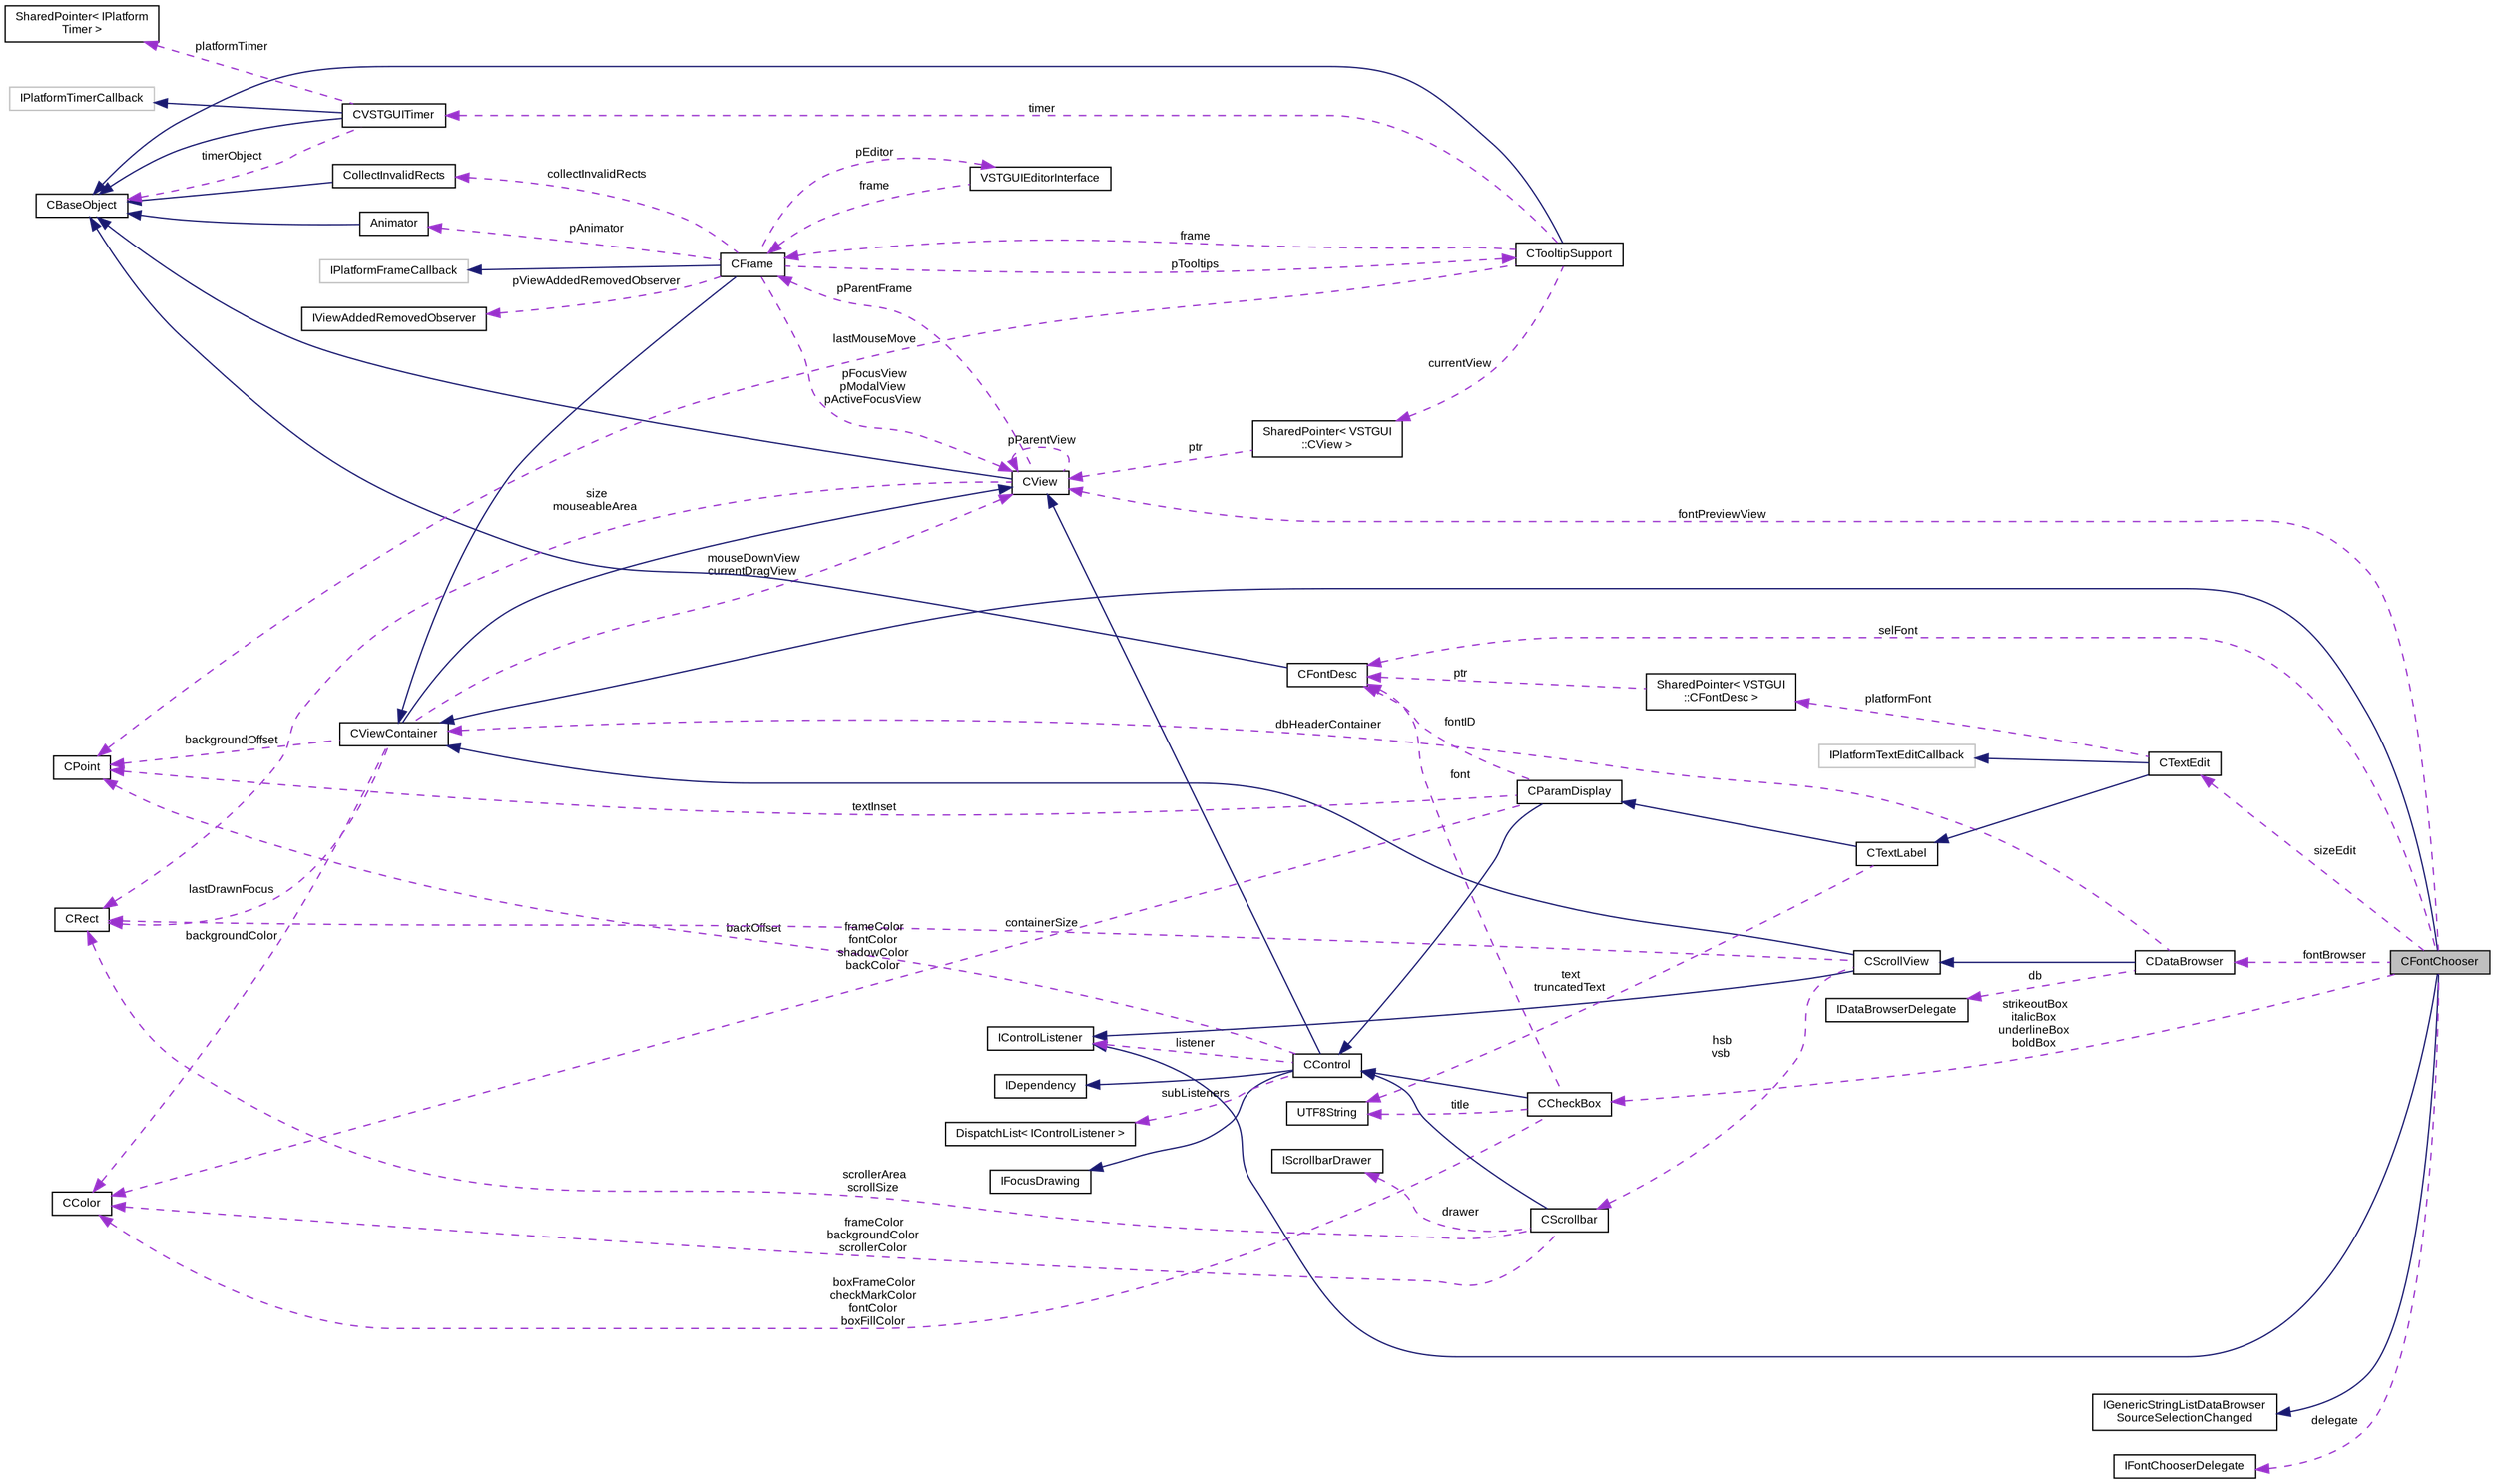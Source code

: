 digraph "CFontChooser"
{
  bgcolor="transparent";
  edge [fontname="Arial",fontsize="9",labelfontname="Arial",labelfontsize="9"];
  node [fontname="Arial",fontsize="9",shape=record];
  rankdir="LR";
  Node1 [label="CFontChooser",height=0.2,width=0.4,color="black", fillcolor="grey75", style="filled" fontcolor="black"];
  Node2 -> Node1 [dir="back",color="midnightblue",fontsize="9",style="solid",fontname="Arial"];
  Node2 [label="CViewContainer",height=0.2,width=0.4,color="black",URL="$class_v_s_t_g_u_i_1_1_c_view_container.html",tooltip="Container Class of CView objects. "];
  Node3 -> Node2 [dir="back",color="midnightblue",fontsize="9",style="solid",fontname="Arial"];
  Node3 [label="CView",height=0.2,width=0.4,color="black",URL="$class_v_s_t_g_u_i_1_1_c_view.html",tooltip="Base Class of all view objects. "];
  Node4 -> Node3 [dir="back",color="midnightblue",fontsize="9",style="solid",fontname="Arial"];
  Node4 [label="CBaseObject",height=0.2,width=0.4,color="black",URL="$class_v_s_t_g_u_i_1_1_c_base_object.html",tooltip="Base Object with reference counter. "];
  Node5 -> Node3 [dir="back",color="darkorchid3",fontsize="9",style="dashed",label=" pParentFrame" ,fontname="Arial"];
  Node5 [label="CFrame",height=0.2,width=0.4,color="black",URL="$class_v_s_t_g_u_i_1_1_c_frame.html",tooltip="The CFrame is the parent container of all views. "];
  Node2 -> Node5 [dir="back",color="midnightblue",fontsize="9",style="solid",fontname="Arial"];
  Node6 -> Node5 [dir="back",color="midnightblue",fontsize="9",style="solid",fontname="Arial"];
  Node6 [label="IPlatformFrameCallback",height=0.2,width=0.4,color="grey75"];
  Node7 -> Node5 [dir="back",color="darkorchid3",fontsize="9",style="dashed",label=" pViewAddedRemovedObserver" ,fontname="Arial"];
  Node7 [label="IViewAddedRemovedObserver",height=0.2,width=0.4,color="black",URL="$class_v_s_t_g_u_i_1_1_i_view_added_removed_observer.html",tooltip="view added removed observer interface for CFrame "];
  Node3 -> Node5 [dir="back",color="darkorchid3",fontsize="9",style="dashed",label=" pFocusView\npModalView\npActiveFocusView" ,fontname="Arial"];
  Node8 -> Node5 [dir="back",color="darkorchid3",fontsize="9",style="dashed",label=" collectInvalidRects" ,fontname="Arial"];
  Node8 [label="CollectInvalidRects",height=0.2,width=0.4,color="black",URL="$struct_v_s_t_g_u_i_1_1_c_frame_1_1_collect_invalid_rects.html"];
  Node4 -> Node8 [dir="back",color="midnightblue",fontsize="9",style="solid",fontname="Arial"];
  Node9 -> Node5 [dir="back",color="darkorchid3",fontsize="9",style="dashed",label=" pAnimator" ,fontname="Arial"];
  Node9 [label="Animator",height=0.2,width=0.4,color="black",URL="$class_v_s_t_g_u_i_1_1_animation_1_1_animator.html",tooltip="Animation runner. "];
  Node4 -> Node9 [dir="back",color="midnightblue",fontsize="9",style="solid",fontname="Arial"];
  Node10 -> Node5 [dir="back",color="darkorchid3",fontsize="9",style="dashed",label=" pTooltips" ,fontname="Arial"];
  Node10 [label="CTooltipSupport",height=0.2,width=0.4,color="black",URL="$class_v_s_t_g_u_i_1_1_c_tooltip_support.html",tooltip="Generic Tooltip Support class. "];
  Node4 -> Node10 [dir="back",color="midnightblue",fontsize="9",style="solid",fontname="Arial"];
  Node5 -> Node10 [dir="back",color="darkorchid3",fontsize="9",style="dashed",label=" frame" ,fontname="Arial"];
  Node11 -> Node10 [dir="back",color="darkorchid3",fontsize="9",style="dashed",label=" lastMouseMove" ,fontname="Arial"];
  Node11 [label="CPoint",height=0.2,width=0.4,color="black",URL="$struct_v_s_t_g_u_i_1_1_c_point.html",tooltip="Point structure. "];
  Node12 -> Node10 [dir="back",color="darkorchid3",fontsize="9",style="dashed",label=" timer" ,fontname="Arial"];
  Node12 [label="CVSTGUITimer",height=0.2,width=0.4,color="black",URL="$class_v_s_t_g_u_i_1_1_c_v_s_t_g_u_i_timer.html",tooltip="A timer class, which posts timer messages to CBaseObjects or calls a lambda function (c++11 only)..."];
  Node4 -> Node12 [dir="back",color="midnightblue",fontsize="9",style="solid",fontname="Arial"];
  Node13 -> Node12 [dir="back",color="midnightblue",fontsize="9",style="solid",fontname="Arial"];
  Node13 [label="IPlatformTimerCallback",height=0.2,width=0.4,color="grey75"];
  Node4 -> Node12 [dir="back",color="darkorchid3",fontsize="9",style="dashed",label=" timerObject" ,fontname="Arial"];
  Node14 -> Node12 [dir="back",color="darkorchid3",fontsize="9",style="dashed",label=" platformTimer" ,fontname="Arial"];
  Node14 [label="SharedPointer\< IPlatform\lTimer \>",height=0.2,width=0.4,color="black",URL="$class_v_s_t_g_u_i_1_1_shared_pointer.html"];
  Node15 -> Node10 [dir="back",color="darkorchid3",fontsize="9",style="dashed",label=" currentView" ,fontname="Arial"];
  Node15 [label="SharedPointer\< VSTGUI\l::CView \>",height=0.2,width=0.4,color="black",URL="$class_v_s_t_g_u_i_1_1_shared_pointer.html"];
  Node3 -> Node15 [dir="back",color="darkorchid3",fontsize="9",style="dashed",label=" ptr" ,fontname="Arial"];
  Node16 -> Node5 [dir="back",color="darkorchid3",fontsize="9",style="dashed",label=" pEditor" ,fontname="Arial"];
  Node16 [label="VSTGUIEditorInterface",height=0.2,width=0.4,color="black",URL="$class_v_s_t_g_u_i_1_1_v_s_t_g_u_i_editor_interface.html"];
  Node5 -> Node16 [dir="back",color="darkorchid3",fontsize="9",style="dashed",label=" frame" ,fontname="Arial"];
  Node3 -> Node3 [dir="back",color="darkorchid3",fontsize="9",style="dashed",label=" pParentView" ,fontname="Arial"];
  Node17 -> Node3 [dir="back",color="darkorchid3",fontsize="9",style="dashed",label=" size\nmouseableArea" ,fontname="Arial"];
  Node17 [label="CRect",height=0.2,width=0.4,color="black",URL="$struct_v_s_t_g_u_i_1_1_c_rect.html",tooltip="Rect structure. "];
  Node3 -> Node2 [dir="back",color="darkorchid3",fontsize="9",style="dashed",label=" mouseDownView\ncurrentDragView" ,fontname="Arial"];
  Node11 -> Node2 [dir="back",color="darkorchid3",fontsize="9",style="dashed",label=" backgroundOffset" ,fontname="Arial"];
  Node18 -> Node2 [dir="back",color="darkorchid3",fontsize="9",style="dashed",label=" backgroundColor" ,fontname="Arial"];
  Node18 [label="CColor",height=0.2,width=0.4,color="black",URL="$struct_v_s_t_g_u_i_1_1_c_color.html",tooltip="RGBA Color structure. "];
  Node17 -> Node2 [dir="back",color="darkorchid3",fontsize="9",style="dashed",label=" lastDrawnFocus" ,fontname="Arial"];
  Node19 -> Node1 [dir="back",color="midnightblue",fontsize="9",style="solid",fontname="Arial"];
  Node19 [label="IControlListener",height=0.2,width=0.4,color="black",URL="$class_v_s_t_g_u_i_1_1_i_control_listener.html"];
  Node20 -> Node1 [dir="back",color="midnightblue",fontsize="9",style="solid",fontname="Arial"];
  Node20 [label="IGenericStringListDataBrowser\lSourceSelectionChanged",height=0.2,width=0.4,color="black",URL="$class_v_s_t_g_u_i_1_1_i_generic_string_list_data_browser_source_selection_changed.html"];
  Node21 -> Node1 [dir="back",color="darkorchid3",fontsize="9",style="dashed",label=" selFont" ,fontname="Arial"];
  Node21 [label="CFontDesc",height=0.2,width=0.4,color="black",URL="$class_v_s_t_g_u_i_1_1_c_font_desc.html",tooltip="font class "];
  Node4 -> Node21 [dir="back",color="midnightblue",fontsize="9",style="solid",fontname="Arial"];
  Node22 -> Node1 [dir="back",color="darkorchid3",fontsize="9",style="dashed",label=" fontBrowser" ,fontname="Arial"];
  Node22 [label="CDataBrowser",height=0.2,width=0.4,color="black",URL="$class_v_s_t_g_u_i_1_1_c_data_browser.html",tooltip="DataBrowser view. "];
  Node23 -> Node22 [dir="back",color="midnightblue",fontsize="9",style="solid",fontname="Arial"];
  Node23 [label="CScrollView",height=0.2,width=0.4,color="black",URL="$class_v_s_t_g_u_i_1_1_c_scroll_view.html",tooltip="a scrollable container view with scrollbars "];
  Node2 -> Node23 [dir="back",color="midnightblue",fontsize="9",style="solid",fontname="Arial"];
  Node19 -> Node23 [dir="back",color="midnightblue",fontsize="9",style="solid",fontname="Arial"];
  Node24 -> Node23 [dir="back",color="darkorchid3",fontsize="9",style="dashed",label=" hsb\nvsb" ,fontname="Arial"];
  Node24 [label="CScrollbar",height=0.2,width=0.4,color="black",URL="$class_v_s_t_g_u_i_1_1_c_scrollbar.html",tooltip="a scrollbar control "];
  Node25 -> Node24 [dir="back",color="midnightblue",fontsize="9",style="solid",fontname="Arial"];
  Node25 [label="CControl",height=0.2,width=0.4,color="black",URL="$class_v_s_t_g_u_i_1_1_c_control.html",tooltip="base class of all VSTGUI controls "];
  Node3 -> Node25 [dir="back",color="midnightblue",fontsize="9",style="solid",fontname="Arial"];
  Node26 -> Node25 [dir="back",color="midnightblue",fontsize="9",style="solid",fontname="Arial"];
  Node26 [label="IFocusDrawing",height=0.2,width=0.4,color="black",URL="$class_v_s_t_g_u_i_1_1_i_focus_drawing.html",tooltip="Custom focus drawing interface. "];
  Node27 -> Node25 [dir="back",color="midnightblue",fontsize="9",style="solid",fontname="Arial"];
  Node27 [label="IDependency",height=0.2,width=0.4,color="black",URL="$class_v_s_t_g_u_i_1_1_i_dependency.html",tooltip="simple dependency between objects. "];
  Node19 -> Node25 [dir="back",color="darkorchid3",fontsize="9",style="dashed",label=" listener" ,fontname="Arial"];
  Node28 -> Node25 [dir="back",color="darkorchid3",fontsize="9",style="dashed",label=" subListeners" ,fontname="Arial"];
  Node28 [label="DispatchList\< IControlListener \>",height=0.2,width=0.4,color="black",URL="$class_v_s_t_g_u_i_1_1_dispatch_list.html"];
  Node11 -> Node25 [dir="back",color="darkorchid3",fontsize="9",style="dashed",label=" backOffset" ,fontname="Arial"];
  Node29 -> Node24 [dir="back",color="darkorchid3",fontsize="9",style="dashed",label=" drawer" ,fontname="Arial"];
  Node29 [label="IScrollbarDrawer",height=0.2,width=0.4,color="black",URL="$class_v_s_t_g_u_i_1_1_i_scrollbar_drawer.html"];
  Node18 -> Node24 [dir="back",color="darkorchid3",fontsize="9",style="dashed",label=" frameColor\nbackgroundColor\nscrollerColor" ,fontname="Arial"];
  Node17 -> Node24 [dir="back",color="darkorchid3",fontsize="9",style="dashed",label=" scrollerArea\nscrollSize" ,fontname="Arial"];
  Node17 -> Node23 [dir="back",color="darkorchid3",fontsize="9",style="dashed",label=" containerSize" ,fontname="Arial"];
  Node2 -> Node22 [dir="back",color="darkorchid3",fontsize="9",style="dashed",label=" dbHeaderContainer" ,fontname="Arial"];
  Node30 -> Node22 [dir="back",color="darkorchid3",fontsize="9",style="dashed",label=" db" ,fontname="Arial"];
  Node30 [label="IDataBrowserDelegate",height=0.2,width=0.4,color="black",URL="$class_v_s_t_g_u_i_1_1_i_data_browser_delegate.html",tooltip="DataBrowser Interface. "];
  Node31 -> Node1 [dir="back",color="darkorchid3",fontsize="9",style="dashed",label=" strikeoutBox\nitalicBox\nunderlineBox\nboldBox" ,fontname="Arial"];
  Node31 [label="CCheckBox",height=0.2,width=0.4,color="black",URL="$class_v_s_t_g_u_i_1_1_c_check_box.html",tooltip="a check box control with a title and 3 states "];
  Node25 -> Node31 [dir="back",color="midnightblue",fontsize="9",style="solid",fontname="Arial"];
  Node21 -> Node31 [dir="back",color="darkorchid3",fontsize="9",style="dashed",label=" font" ,fontname="Arial"];
  Node32 -> Node31 [dir="back",color="darkorchid3",fontsize="9",style="dashed",label=" title" ,fontname="Arial"];
  Node32 [label="UTF8String",height=0.2,width=0.4,color="black",URL="$class_v_s_t_g_u_i_1_1_u_t_f8_string.html",tooltip="holds an UTF8 encoded string and a platform representation of it "];
  Node18 -> Node31 [dir="back",color="darkorchid3",fontsize="9",style="dashed",label=" boxFrameColor\ncheckMarkColor\nfontColor\nboxFillColor" ,fontname="Arial"];
  Node3 -> Node1 [dir="back",color="darkorchid3",fontsize="9",style="dashed",label=" fontPreviewView" ,fontname="Arial"];
  Node33 -> Node1 [dir="back",color="darkorchid3",fontsize="9",style="dashed",label=" sizeEdit" ,fontname="Arial"];
  Node33 [label="CTextEdit",height=0.2,width=0.4,color="black",URL="$class_v_s_t_g_u_i_1_1_c_text_edit.html",tooltip="a text edit control "];
  Node34 -> Node33 [dir="back",color="midnightblue",fontsize="9",style="solid",fontname="Arial"];
  Node34 [label="CTextLabel",height=0.2,width=0.4,color="black",URL="$class_v_s_t_g_u_i_1_1_c_text_label.html",tooltip="a text label "];
  Node35 -> Node34 [dir="back",color="midnightblue",fontsize="9",style="solid",fontname="Arial"];
  Node35 [label="CParamDisplay",height=0.2,width=0.4,color="black",URL="$class_v_s_t_g_u_i_1_1_c_param_display.html",tooltip="a parameter display "];
  Node25 -> Node35 [dir="back",color="midnightblue",fontsize="9",style="solid",fontname="Arial"];
  Node21 -> Node35 [dir="back",color="darkorchid3",fontsize="9",style="dashed",label=" fontID" ,fontname="Arial"];
  Node11 -> Node35 [dir="back",color="darkorchid3",fontsize="9",style="dashed",label=" textInset" ,fontname="Arial"];
  Node18 -> Node35 [dir="back",color="darkorchid3",fontsize="9",style="dashed",label=" frameColor\nfontColor\nshadowColor\nbackColor" ,fontname="Arial"];
  Node32 -> Node34 [dir="back",color="darkorchid3",fontsize="9",style="dashed",label=" text\ntruncatedText" ,fontname="Arial"];
  Node36 -> Node33 [dir="back",color="midnightblue",fontsize="9",style="solid",fontname="Arial"];
  Node36 [label="IPlatformTextEditCallback",height=0.2,width=0.4,color="grey75"];
  Node37 -> Node33 [dir="back",color="darkorchid3",fontsize="9",style="dashed",label=" platformFont" ,fontname="Arial"];
  Node37 [label="SharedPointer\< VSTGUI\l::CFontDesc \>",height=0.2,width=0.4,color="black",URL="$class_v_s_t_g_u_i_1_1_shared_pointer.html"];
  Node21 -> Node37 [dir="back",color="darkorchid3",fontsize="9",style="dashed",label=" ptr" ,fontname="Arial"];
  Node38 -> Node1 [dir="back",color="darkorchid3",fontsize="9",style="dashed",label=" delegate" ,fontname="Arial"];
  Node38 [label="IFontChooserDelegate",height=0.2,width=0.4,color="black",URL="$class_v_s_t_g_u_i_1_1_i_font_chooser_delegate.html"];
}
